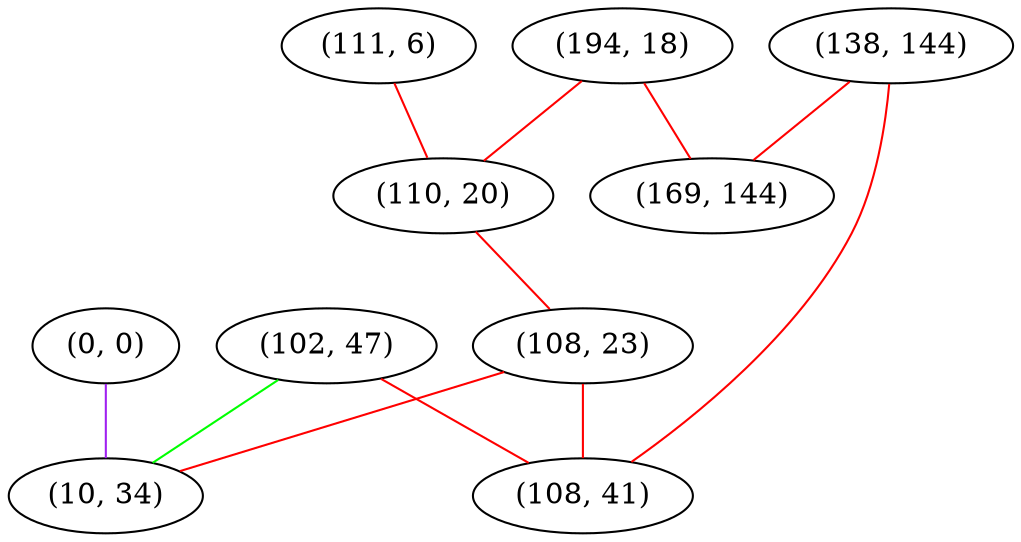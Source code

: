graph "" {
"(0, 0)";
"(194, 18)";
"(138, 144)";
"(169, 144)";
"(102, 47)";
"(111, 6)";
"(110, 20)";
"(108, 23)";
"(108, 41)";
"(10, 34)";
"(0, 0)" -- "(10, 34)"  [color=purple, key=0, weight=4];
"(194, 18)" -- "(110, 20)"  [color=red, key=0, weight=1];
"(194, 18)" -- "(169, 144)"  [color=red, key=0, weight=1];
"(138, 144)" -- "(169, 144)"  [color=red, key=0, weight=1];
"(138, 144)" -- "(108, 41)"  [color=red, key=0, weight=1];
"(102, 47)" -- "(108, 41)"  [color=red, key=0, weight=1];
"(102, 47)" -- "(10, 34)"  [color=green, key=0, weight=2];
"(111, 6)" -- "(110, 20)"  [color=red, key=0, weight=1];
"(110, 20)" -- "(108, 23)"  [color=red, key=0, weight=1];
"(108, 23)" -- "(108, 41)"  [color=red, key=0, weight=1];
"(108, 23)" -- "(10, 34)"  [color=red, key=0, weight=1];
}
